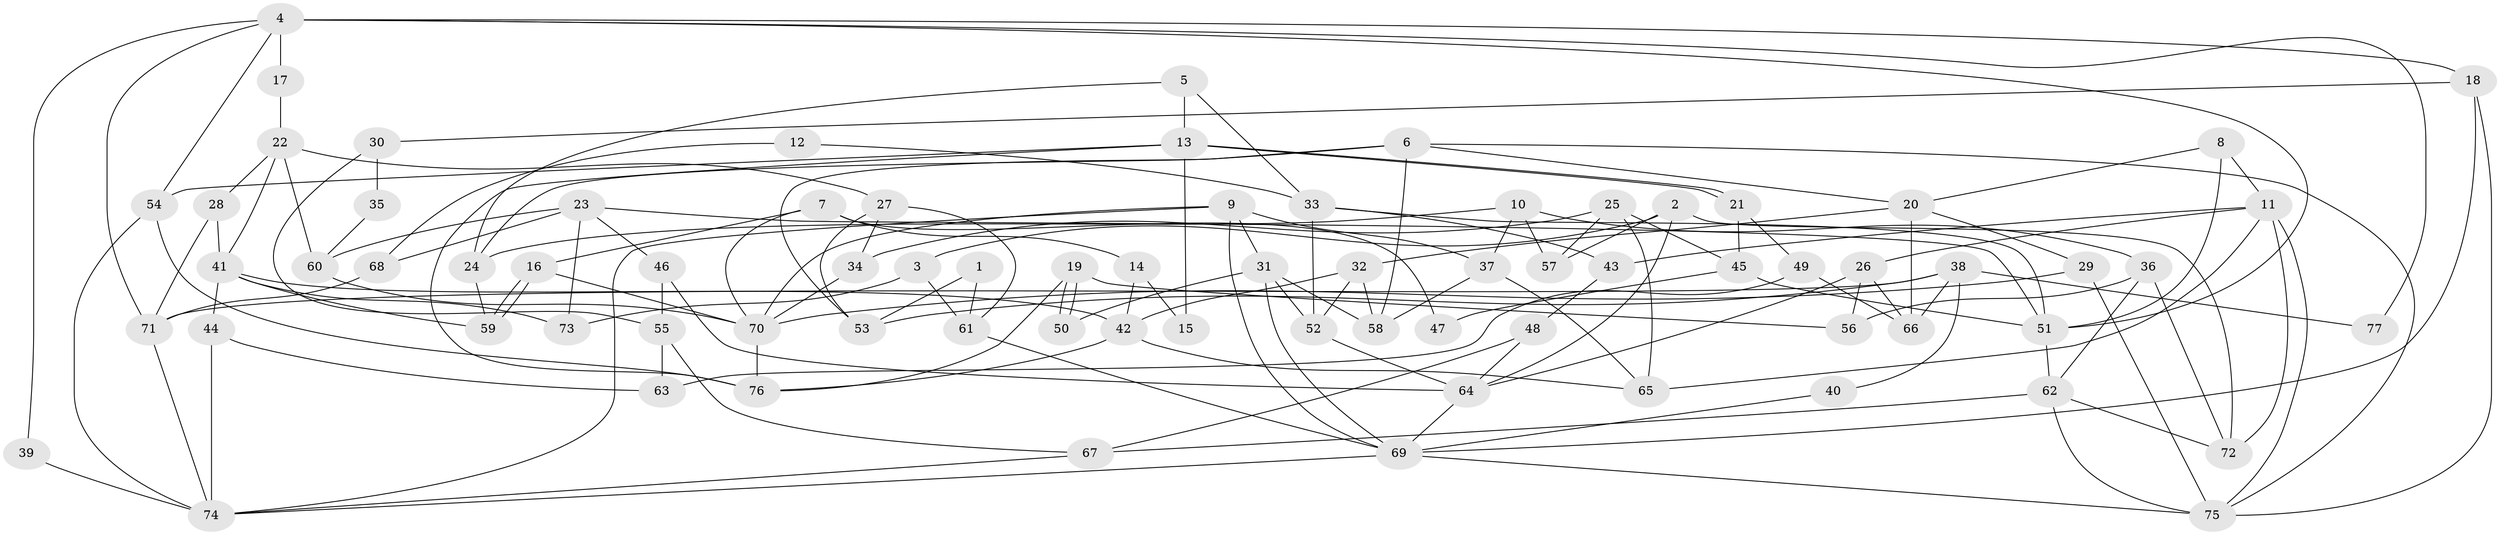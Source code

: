 // Generated by graph-tools (version 1.1) at 2025/50/03/09/25 03:50:05]
// undirected, 77 vertices, 154 edges
graph export_dot {
graph [start="1"]
  node [color=gray90,style=filled];
  1;
  2;
  3;
  4;
  5;
  6;
  7;
  8;
  9;
  10;
  11;
  12;
  13;
  14;
  15;
  16;
  17;
  18;
  19;
  20;
  21;
  22;
  23;
  24;
  25;
  26;
  27;
  28;
  29;
  30;
  31;
  32;
  33;
  34;
  35;
  36;
  37;
  38;
  39;
  40;
  41;
  42;
  43;
  44;
  45;
  46;
  47;
  48;
  49;
  50;
  51;
  52;
  53;
  54;
  55;
  56;
  57;
  58;
  59;
  60;
  61;
  62;
  63;
  64;
  65;
  66;
  67;
  68;
  69;
  70;
  71;
  72;
  73;
  74;
  75;
  76;
  77;
  1 -- 61;
  1 -- 53;
  2 -- 64;
  2 -- 72;
  2 -- 3;
  2 -- 57;
  3 -- 61;
  3 -- 73;
  4 -- 51;
  4 -- 18;
  4 -- 17;
  4 -- 39;
  4 -- 54;
  4 -- 71;
  4 -- 77;
  5 -- 33;
  5 -- 13;
  5 -- 24;
  6 -- 75;
  6 -- 20;
  6 -- 24;
  6 -- 53;
  6 -- 58;
  7 -- 16;
  7 -- 70;
  7 -- 14;
  7 -- 47;
  8 -- 20;
  8 -- 51;
  8 -- 11;
  9 -- 74;
  9 -- 69;
  9 -- 31;
  9 -- 37;
  9 -- 70;
  10 -- 24;
  10 -- 37;
  10 -- 36;
  10 -- 57;
  11 -- 65;
  11 -- 26;
  11 -- 43;
  11 -- 72;
  11 -- 75;
  12 -- 68;
  12 -- 33;
  13 -- 21;
  13 -- 21;
  13 -- 54;
  13 -- 15;
  13 -- 76;
  14 -- 42;
  14 -- 15;
  16 -- 70;
  16 -- 59;
  16 -- 59;
  17 -- 22;
  18 -- 69;
  18 -- 75;
  18 -- 30;
  19 -- 76;
  19 -- 50;
  19 -- 50;
  19 -- 56;
  20 -- 32;
  20 -- 29;
  20 -- 66;
  21 -- 49;
  21 -- 45;
  22 -- 60;
  22 -- 28;
  22 -- 27;
  22 -- 41;
  23 -- 51;
  23 -- 73;
  23 -- 46;
  23 -- 60;
  23 -- 68;
  24 -- 59;
  25 -- 34;
  25 -- 57;
  25 -- 45;
  25 -- 65;
  26 -- 56;
  26 -- 64;
  26 -- 66;
  27 -- 53;
  27 -- 34;
  27 -- 61;
  28 -- 41;
  28 -- 71;
  29 -- 70;
  29 -- 75;
  30 -- 55;
  30 -- 35;
  31 -- 58;
  31 -- 50;
  31 -- 52;
  31 -- 69;
  32 -- 52;
  32 -- 42;
  32 -- 58;
  33 -- 52;
  33 -- 51;
  33 -- 43;
  34 -- 70;
  35 -- 60;
  36 -- 72;
  36 -- 56;
  36 -- 62;
  37 -- 58;
  37 -- 65;
  38 -- 66;
  38 -- 71;
  38 -- 40;
  38 -- 53;
  38 -- 77;
  39 -- 74;
  40 -- 69;
  41 -- 59;
  41 -- 42;
  41 -- 44;
  41 -- 73;
  42 -- 65;
  42 -- 76;
  43 -- 48;
  44 -- 74;
  44 -- 63;
  45 -- 47;
  45 -- 51;
  46 -- 64;
  46 -- 55;
  48 -- 64;
  48 -- 67;
  49 -- 66;
  49 -- 63;
  51 -- 62;
  52 -- 64;
  54 -- 76;
  54 -- 74;
  55 -- 67;
  55 -- 63;
  60 -- 70;
  61 -- 69;
  62 -- 75;
  62 -- 67;
  62 -- 72;
  64 -- 69;
  67 -- 74;
  68 -- 71;
  69 -- 74;
  69 -- 75;
  70 -- 76;
  71 -- 74;
}
